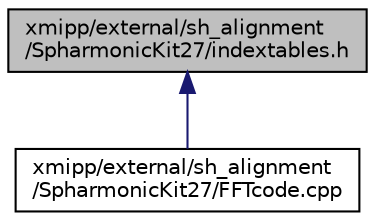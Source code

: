digraph "xmipp/external/sh_alignment/SpharmonicKit27/indextables.h"
{
  edge [fontname="Helvetica",fontsize="10",labelfontname="Helvetica",labelfontsize="10"];
  node [fontname="Helvetica",fontsize="10",shape=record];
  Node1 [label="xmipp/external/sh_alignment\l/SpharmonicKit27/indextables.h",height=0.2,width=0.4,color="black", fillcolor="grey75", style="filled", fontcolor="black"];
  Node1 -> Node2 [dir="back",color="midnightblue",fontsize="10",style="solid",fontname="Helvetica"];
  Node2 [label="xmipp/external/sh_alignment\l/SpharmonicKit27/FFTcode.cpp",height=0.2,width=0.4,color="black", fillcolor="white", style="filled",URL="$FFTcode_8cpp.html"];
}
